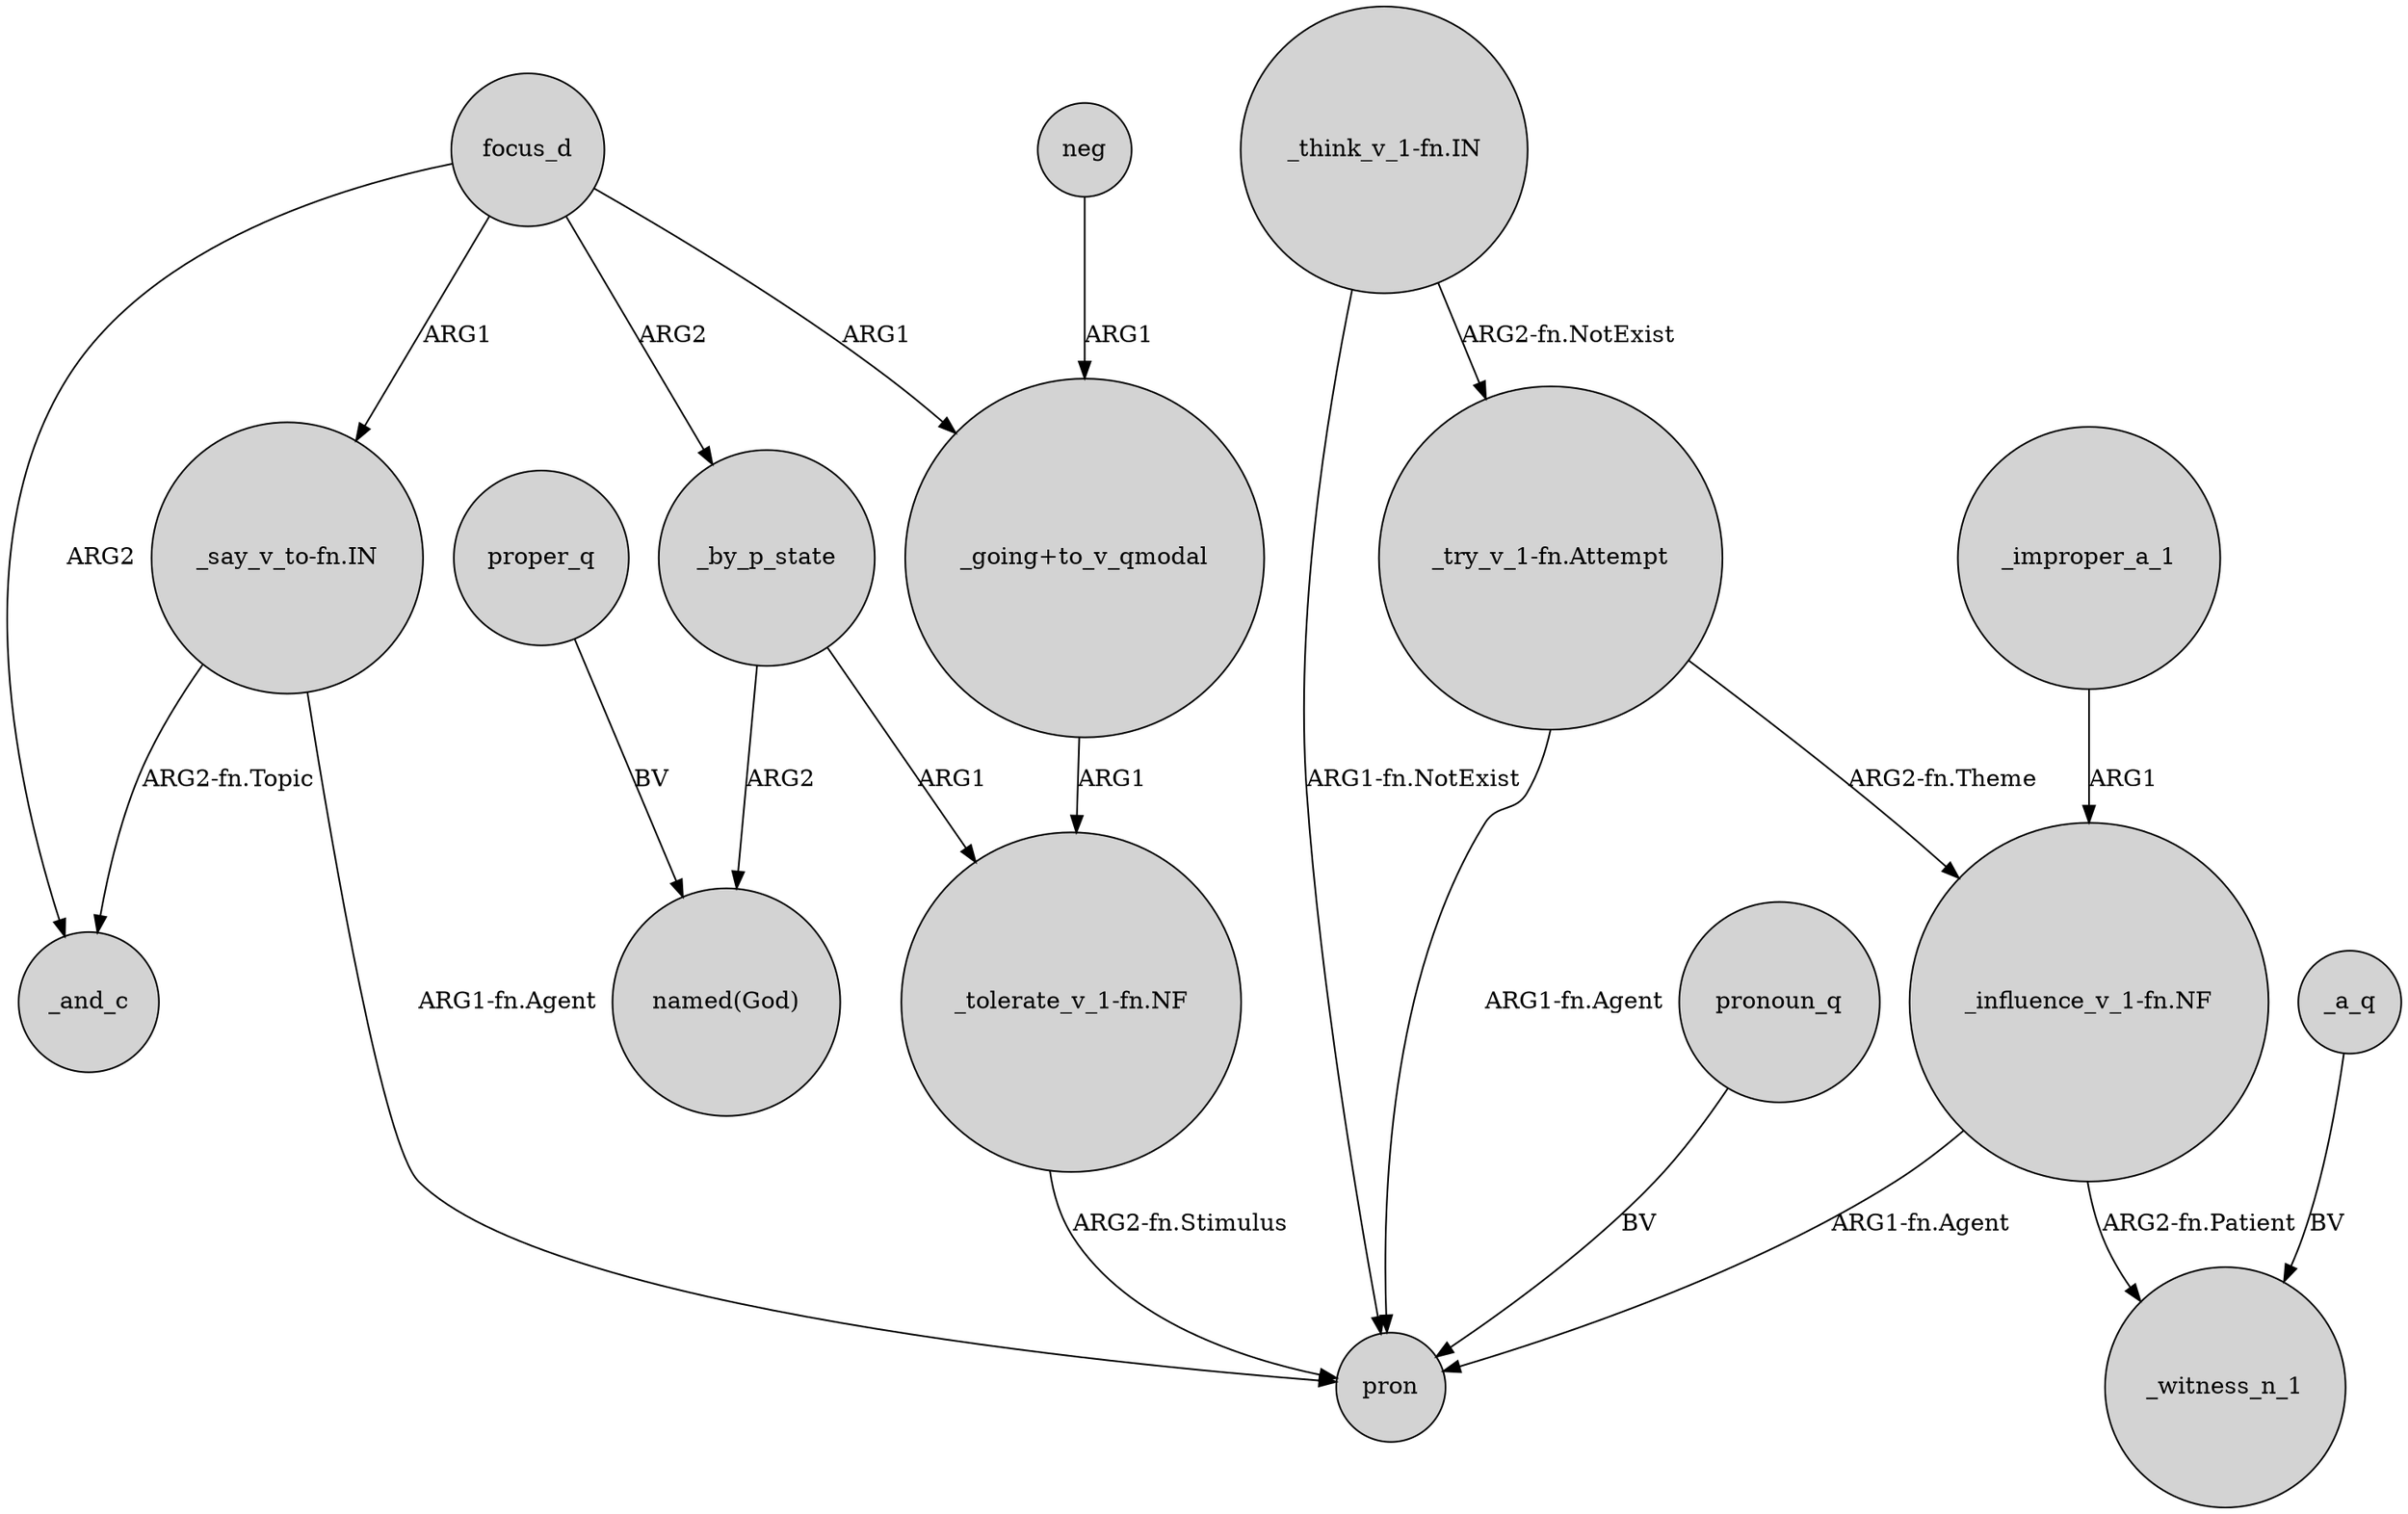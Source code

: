 digraph {
	node [shape=circle style=filled]
	focus_d -> _by_p_state [label=ARG2]
	"_tolerate_v_1-fn.NF" -> pron [label="ARG2-fn.Stimulus"]
	proper_q -> "named(God)" [label=BV]
	"_think_v_1-fn.IN" -> pron [label="ARG1-fn.NotExist"]
	"_try_v_1-fn.Attempt" -> "_influence_v_1-fn.NF" [label="ARG2-fn.Theme"]
	"_going+to_v_qmodal" -> "_tolerate_v_1-fn.NF" [label=ARG1]
	_by_p_state -> "named(God)" [label=ARG2]
	focus_d -> _and_c [label=ARG2]
	pronoun_q -> pron [label=BV]
	neg -> "_going+to_v_qmodal" [label=ARG1]
	"_say_v_to-fn.IN" -> _and_c [label="ARG2-fn.Topic"]
	"_influence_v_1-fn.NF" -> _witness_n_1 [label="ARG2-fn.Patient"]
	_by_p_state -> "_tolerate_v_1-fn.NF" [label=ARG1]
	_a_q -> _witness_n_1 [label=BV]
	"_say_v_to-fn.IN" -> pron [label="ARG1-fn.Agent"]
	"_think_v_1-fn.IN" -> "_try_v_1-fn.Attempt" [label="ARG2-fn.NotExist"]
	"_try_v_1-fn.Attempt" -> pron [label="ARG1-fn.Agent"]
	"_influence_v_1-fn.NF" -> pron [label="ARG1-fn.Agent"]
	focus_d -> "_going+to_v_qmodal" [label=ARG1]
	_improper_a_1 -> "_influence_v_1-fn.NF" [label=ARG1]
	focus_d -> "_say_v_to-fn.IN" [label=ARG1]
}
